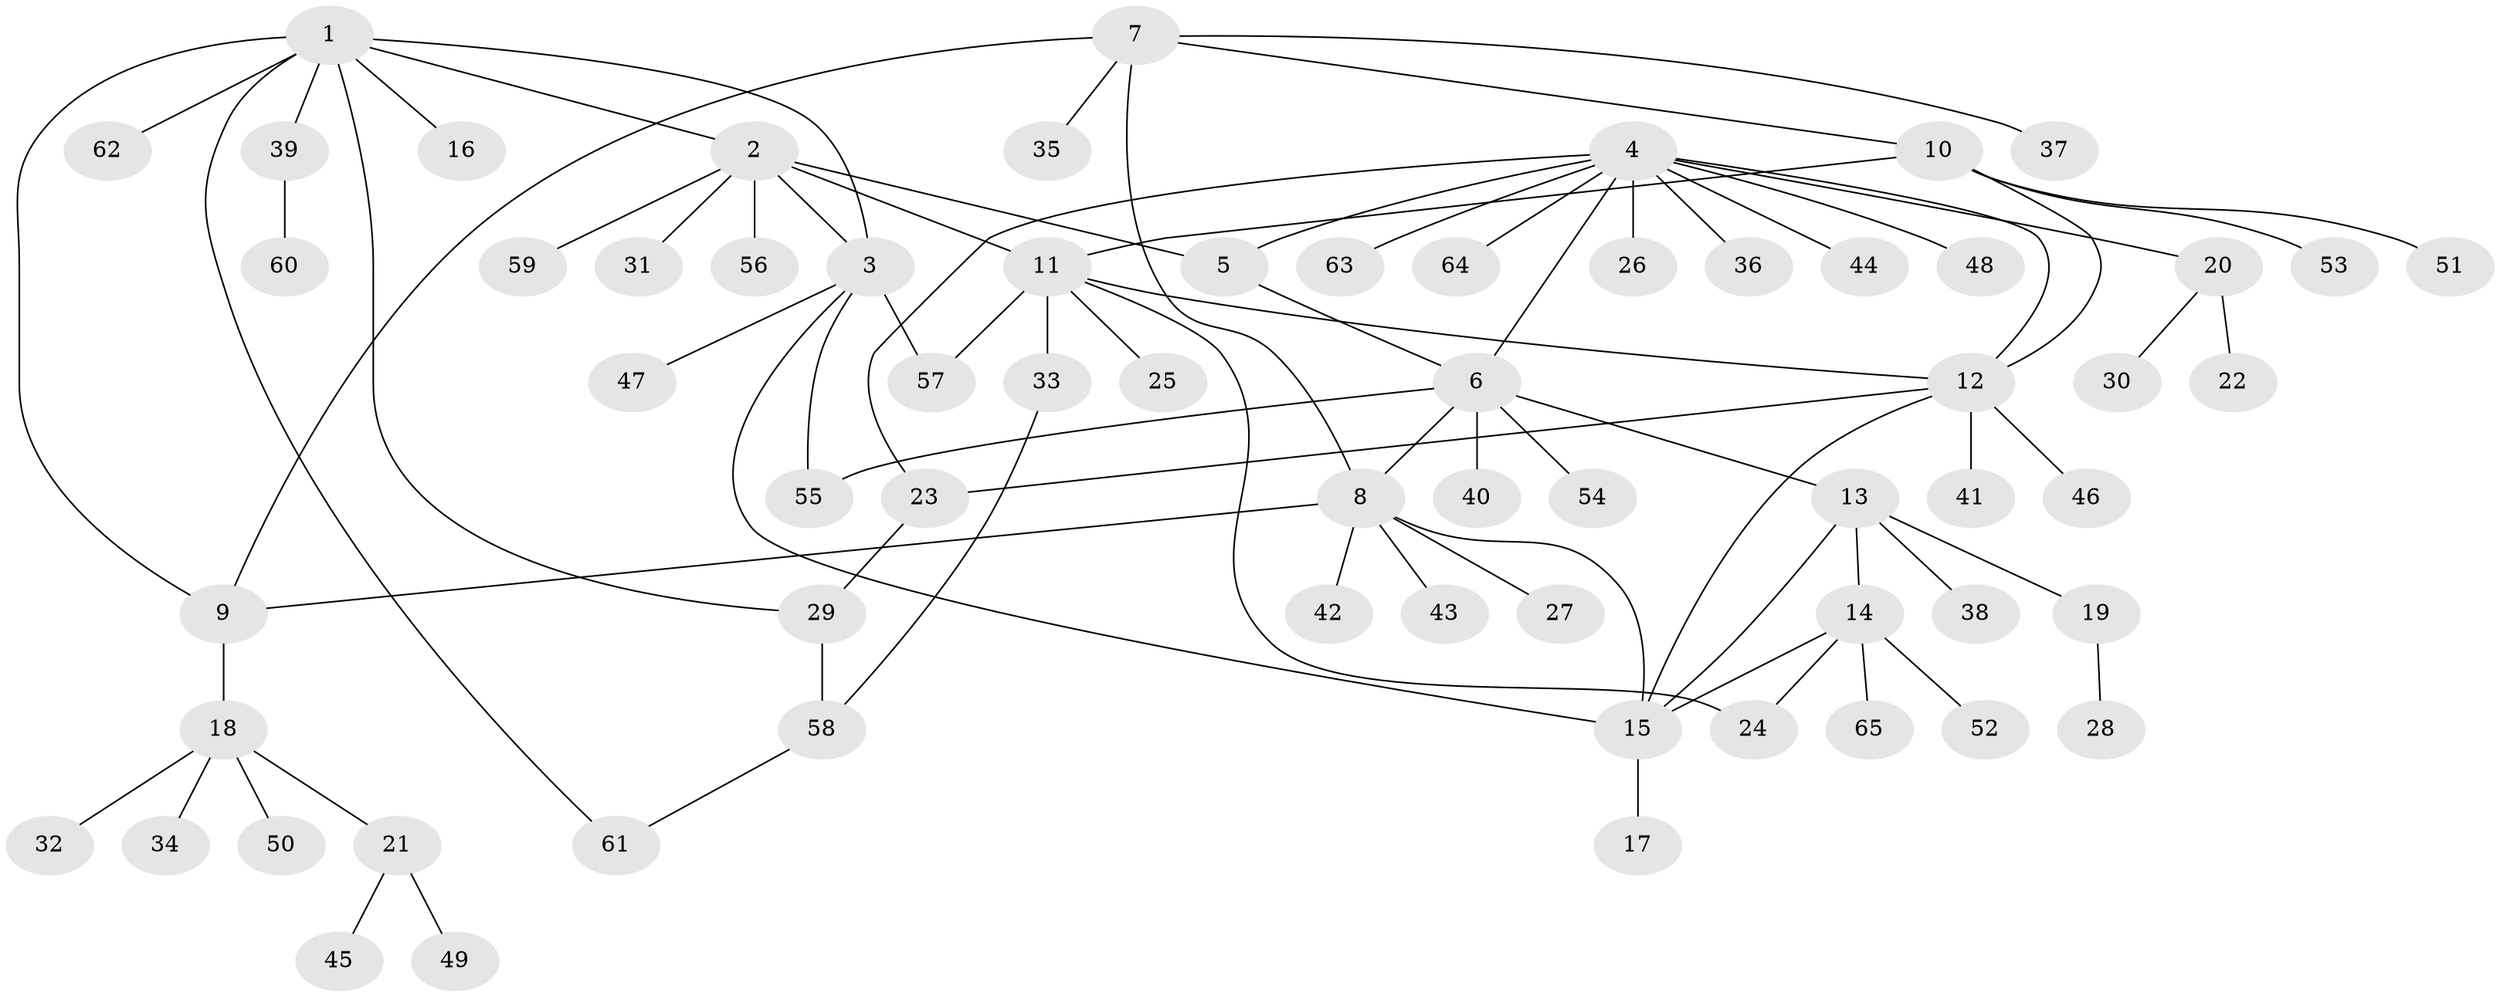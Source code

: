 // Generated by graph-tools (version 1.1) at 2025/50/03/09/25 03:50:29]
// undirected, 65 vertices, 82 edges
graph export_dot {
graph [start="1"]
  node [color=gray90,style=filled];
  1;
  2;
  3;
  4;
  5;
  6;
  7;
  8;
  9;
  10;
  11;
  12;
  13;
  14;
  15;
  16;
  17;
  18;
  19;
  20;
  21;
  22;
  23;
  24;
  25;
  26;
  27;
  28;
  29;
  30;
  31;
  32;
  33;
  34;
  35;
  36;
  37;
  38;
  39;
  40;
  41;
  42;
  43;
  44;
  45;
  46;
  47;
  48;
  49;
  50;
  51;
  52;
  53;
  54;
  55;
  56;
  57;
  58;
  59;
  60;
  61;
  62;
  63;
  64;
  65;
  1 -- 2;
  1 -- 3;
  1 -- 9;
  1 -- 16;
  1 -- 29;
  1 -- 39;
  1 -- 61;
  1 -- 62;
  2 -- 3;
  2 -- 5;
  2 -- 11;
  2 -- 31;
  2 -- 56;
  2 -- 59;
  3 -- 15;
  3 -- 47;
  3 -- 55;
  3 -- 57;
  4 -- 5;
  4 -- 6;
  4 -- 12;
  4 -- 20;
  4 -- 23;
  4 -- 26;
  4 -- 36;
  4 -- 44;
  4 -- 48;
  4 -- 63;
  4 -- 64;
  5 -- 6;
  6 -- 8;
  6 -- 13;
  6 -- 40;
  6 -- 54;
  6 -- 55;
  7 -- 8;
  7 -- 9;
  7 -- 10;
  7 -- 35;
  7 -- 37;
  8 -- 9;
  8 -- 15;
  8 -- 27;
  8 -- 42;
  8 -- 43;
  9 -- 18;
  10 -- 11;
  10 -- 12;
  10 -- 51;
  10 -- 53;
  11 -- 12;
  11 -- 24;
  11 -- 25;
  11 -- 33;
  11 -- 57;
  12 -- 15;
  12 -- 23;
  12 -- 41;
  12 -- 46;
  13 -- 14;
  13 -- 15;
  13 -- 19;
  13 -- 38;
  14 -- 15;
  14 -- 24;
  14 -- 52;
  14 -- 65;
  15 -- 17;
  18 -- 21;
  18 -- 32;
  18 -- 34;
  18 -- 50;
  19 -- 28;
  20 -- 22;
  20 -- 30;
  21 -- 45;
  21 -- 49;
  23 -- 29;
  29 -- 58;
  33 -- 58;
  39 -- 60;
  58 -- 61;
}
